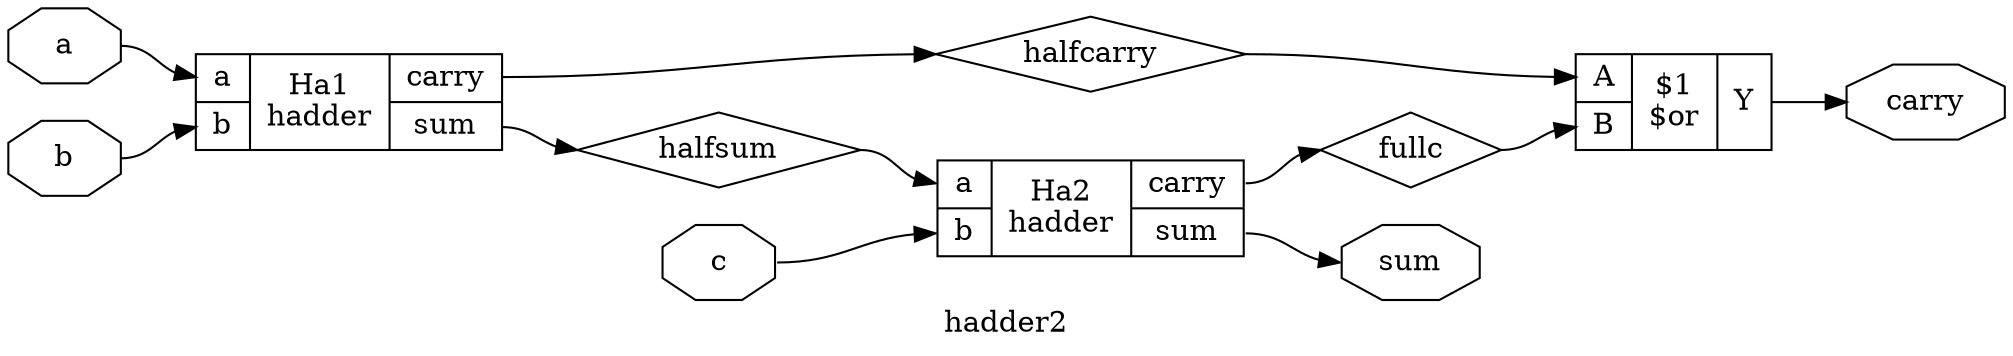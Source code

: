 digraph "hadder2" {
label="hadder2";
rankdir="LR";
remincross=true;
n1 [ shape=octagon, label="a", color="black", fontcolor="black"];
n2 [ shape=octagon, label="b", color="black", fontcolor="black"];
n3 [ shape=octagon, label="c", color="black", fontcolor="black"];
n4 [ shape=octagon, label="carry", color="black", fontcolor="black"];
n5 [ shape=diamond, label="fullc", color="black", fontcolor="black"];
n6 [ shape=diamond, label="halfcarry", color="black", fontcolor="black"];
n7 [ shape=diamond, label="halfsum", color="black", fontcolor="black"];
n8 [ shape=octagon, label="sum", color="black", fontcolor="black"];
c12 [ shape=record, label="{{<p9> A|<p10> B}|$1\n$or|{<p11> Y}}",  ];
c13 [ shape=record, label="{{<p1> a|<p2> b}|Ha1\nhadder|{<p4> carry|<p8> sum}}",  ];
c14 [ shape=record, label="{{<p1> a|<p2> b}|Ha2\nhadder|{<p4> carry|<p8> sum}}",  ];
n1:e -> c13:p1:w [color="black", fontcolor="black", label=""];
n2:e -> c13:p2:w [color="black", fontcolor="black", label=""];
n3:e -> c14:p2:w [color="black", fontcolor="black", label=""];
c12:p11:e -> n4:w [color="black", fontcolor="black", label=""];
c14:p4:e -> n5:w [color="black", fontcolor="black", label=""];
n5:e -> c12:p10:w [color="black", fontcolor="black", label=""];
c13:p4:e -> n6:w [color="black", fontcolor="black", label=""];
n6:e -> c12:p9:w [color="black", fontcolor="black", label=""];
c13:p8:e -> n7:w [color="black", fontcolor="black", label=""];
n7:e -> c14:p1:w [color="black", fontcolor="black", label=""];
c14:p8:e -> n8:w [color="black", fontcolor="black", label=""];
}
